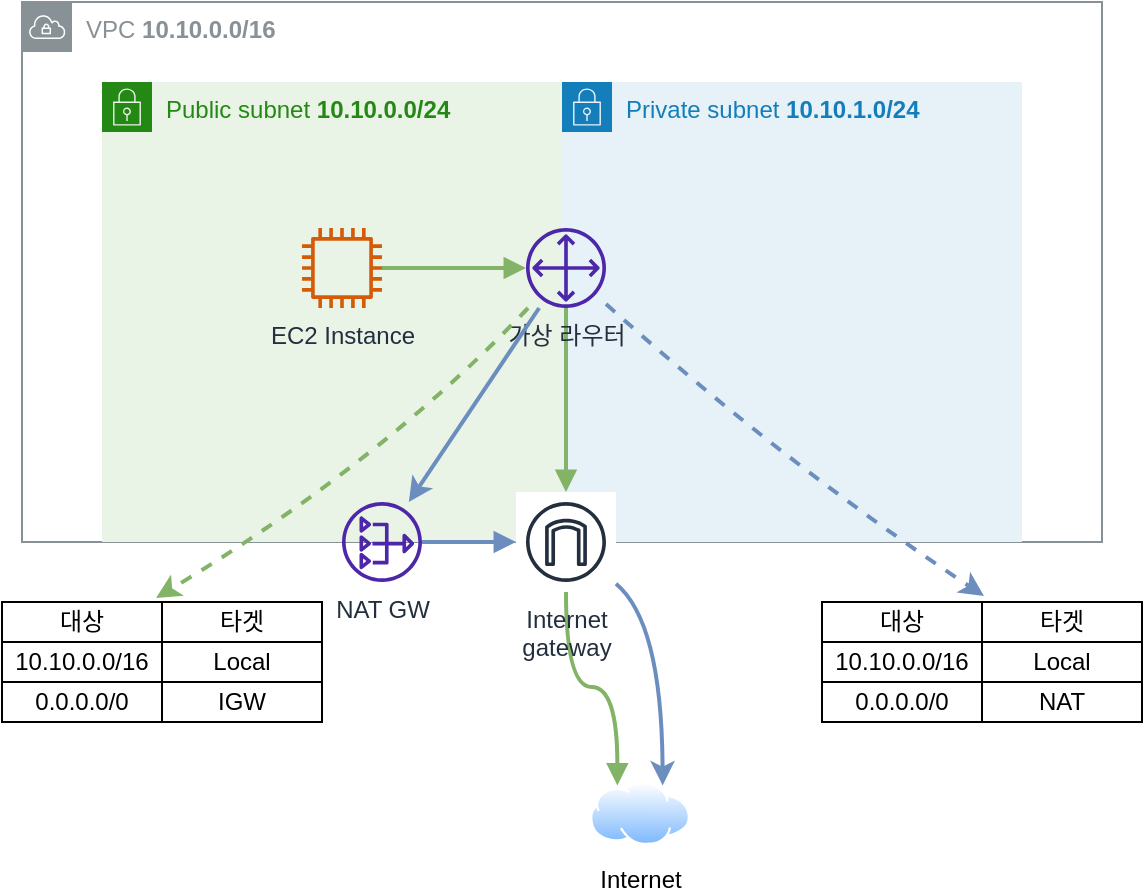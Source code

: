 <mxfile version="20.3.0" type="device"><diagram id="i6KxG_lb0QQ1QvwQyXEV" name="페이지-1"><mxGraphModel dx="991" dy="727" grid="1" gridSize="10" guides="1" tooltips="1" connect="1" arrows="1" fold="1" page="1" pageScale="1" pageWidth="827" pageHeight="1169" math="0" shadow="0"><root><mxCell id="0"/><mxCell id="1" parent="0"/><mxCell id="mSIfET1YlkplRZ-DVg5--1" value="VPC &lt;b&gt;10.10.0.0/16&lt;/b&gt;" style="sketch=0;outlineConnect=0;gradientColor=none;html=1;whiteSpace=wrap;fontSize=12;fontStyle=0;shape=mxgraph.aws4.group;grIcon=mxgraph.aws4.group_vpc;strokeColor=#879196;fillColor=none;verticalAlign=top;align=left;spacingLeft=30;fontColor=#879196;dashed=0;" parent="1" vertex="1"><mxGeometry x="130" y="140" width="540" height="270" as="geometry"/></mxCell><mxCell id="mSIfET1YlkplRZ-DVg5--2" value="Private subnet &lt;b&gt;10.10.1.0/24&lt;/b&gt;" style="points=[[0,0],[0.25,0],[0.5,0],[0.75,0],[1,0],[1,0.25],[1,0.5],[1,0.75],[1,1],[0.75,1],[0.5,1],[0.25,1],[0,1],[0,0.75],[0,0.5],[0,0.25]];outlineConnect=0;gradientColor=none;html=1;whiteSpace=wrap;fontSize=12;fontStyle=0;container=1;pointerEvents=0;collapsible=0;recursiveResize=0;shape=mxgraph.aws4.group;grIcon=mxgraph.aws4.group_security_group;grStroke=0;strokeColor=#147EBA;fillColor=#E6F2F8;verticalAlign=top;align=left;spacingLeft=30;fontColor=#147EBA;dashed=0;" parent="1" vertex="1"><mxGeometry x="400" y="180" width="230" height="230" as="geometry"/></mxCell><mxCell id="mSIfET1YlkplRZ-DVg5--6" value="Public subnet &lt;b&gt;10.10.0.0/24&lt;/b&gt;" style="points=[[0,0],[0.25,0],[0.5,0],[0.75,0],[1,0],[1,0.25],[1,0.5],[1,0.75],[1,1],[0.75,1],[0.5,1],[0.25,1],[0,1],[0,0.75],[0,0.5],[0,0.25]];outlineConnect=0;gradientColor=none;html=1;whiteSpace=wrap;fontSize=12;fontStyle=0;container=1;pointerEvents=0;collapsible=0;recursiveResize=0;shape=mxgraph.aws4.group;grIcon=mxgraph.aws4.group_security_group;grStroke=0;strokeColor=#248814;fillColor=#E9F3E6;verticalAlign=top;align=left;spacingLeft=30;fontColor=#248814;dashed=0;" parent="1" vertex="1"><mxGeometry x="170" y="180" width="230" height="230" as="geometry"/></mxCell><mxCell id="mSIfET1YlkplRZ-DVg5--7" value="EC2 Instance" style="sketch=0;outlineConnect=0;fontColor=#232F3E;gradientColor=none;fillColor=#D45B07;strokeColor=none;dashed=0;verticalLabelPosition=bottom;verticalAlign=top;align=center;html=1;fontSize=12;fontStyle=0;aspect=fixed;pointerEvents=1;shape=mxgraph.aws4.instance2;" parent="mSIfET1YlkplRZ-DVg5--6" vertex="1"><mxGeometry x="100" y="73" width="40" height="40" as="geometry"/></mxCell><mxCell id="mSIfET1YlkplRZ-DVg5--10" style="edgeStyle=orthogonalEdgeStyle;rounded=0;orthogonalLoop=1;jettySize=auto;html=1;strokeWidth=2;fontSize=12;endArrow=block;endFill=1;fillColor=#d5e8d4;strokeColor=#82b366;" parent="1" source="mSIfET1YlkplRZ-DVg5--11" target="mSIfET1YlkplRZ-DVg5--27" edge="1"><mxGeometry relative="1" as="geometry"/></mxCell><mxCell id="mSIfET1YlkplRZ-DVg5--11" value="가상 라우터" style="sketch=0;outlineConnect=0;fontColor=#232F3E;gradientColor=none;fillColor=#4D27AA;strokeColor=none;dashed=0;verticalLabelPosition=bottom;verticalAlign=top;align=center;html=1;fontSize=12;fontStyle=0;aspect=fixed;pointerEvents=1;shape=mxgraph.aws4.customer_gateway;" parent="1" vertex="1"><mxGeometry x="382" y="253" width="40" height="40" as="geometry"/></mxCell><mxCell id="mSIfET1YlkplRZ-DVg5--26" style="edgeStyle=orthogonalEdgeStyle;curved=1;orthogonalLoop=1;jettySize=auto;html=1;entryX=0.25;entryY=0;entryDx=0;entryDy=0;strokeWidth=2;fontSize=12;endArrow=block;endFill=1;fillColor=#d5e8d4;strokeColor=#82b366;" parent="1" source="mSIfET1YlkplRZ-DVg5--27" target="mSIfET1YlkplRZ-DVg5--28" edge="1"><mxGeometry relative="1" as="geometry"/></mxCell><mxCell id="mSIfET1YlkplRZ-DVg5--27" value="Internet&#10;gateway" style="sketch=0;outlineConnect=0;fontColor=#232F3E;gradientColor=none;strokeColor=#232F3E;fillColor=#ffffff;dashed=0;verticalLabelPosition=bottom;verticalAlign=top;align=center;html=1;fontSize=12;fontStyle=0;aspect=fixed;shape=mxgraph.aws4.resourceIcon;resIcon=mxgraph.aws4.internet_gateway;" parent="1" vertex="1"><mxGeometry x="377" y="385" width="50" height="50" as="geometry"/></mxCell><mxCell id="mSIfET1YlkplRZ-DVg5--28" value="&lt;font style=&quot;font-size: 12px;&quot;&gt;Internet&lt;/font&gt;" style="aspect=fixed;perimeter=ellipsePerimeter;html=1;align=center;shadow=0;dashed=0;spacingTop=3;image;image=img/lib/active_directory/internet_cloud.svg;fontSize=8;" parent="1" vertex="1"><mxGeometry x="414" y="530" width="50" height="31.5" as="geometry"/></mxCell><mxCell id="mSIfET1YlkplRZ-DVg5--29" style="edgeStyle=orthogonalEdgeStyle;rounded=0;orthogonalLoop=1;jettySize=auto;html=1;fontSize=12;endArrow=block;endFill=1;strokeWidth=2;fillColor=#d5e8d4;strokeColor=#82b366;" parent="1" source="mSIfET1YlkplRZ-DVg5--7" target="mSIfET1YlkplRZ-DVg5--11" edge="1"><mxGeometry relative="1" as="geometry"/></mxCell><mxCell id="mSIfET1YlkplRZ-DVg5--31" value="" style="endArrow=classic;html=1;strokeWidth=2;fontSize=12;entryX=0.493;entryY=-0.1;entryDx=0;entryDy=0;entryPerimeter=0;fillColor=#d5e8d4;strokeColor=#82b366;dashed=1;curved=1;" parent="1" source="mSIfET1YlkplRZ-DVg5--11" edge="1"><mxGeometry width="50" height="50" relative="1" as="geometry"><mxPoint x="390" y="360" as="sourcePoint"/><mxPoint x="197.048" y="438" as="targetPoint"/><Array as="points"><mxPoint x="310" y="370"/></Array></mxGeometry></mxCell><mxCell id="mSIfET1YlkplRZ-DVg5--32" value="" style="endArrow=classic;html=1;strokeWidth=2;fontSize=12;curved=1;entryX=0.522;entryY=-0.15;entryDx=0;entryDy=0;entryPerimeter=0;fillColor=#dae8fc;strokeColor=#6c8ebf;dashed=1;" parent="1" source="mSIfET1YlkplRZ-DVg5--11" edge="1"><mxGeometry width="50" height="50" relative="1" as="geometry"><mxPoint x="390" y="360" as="sourcePoint"/><mxPoint x="610.992" y="437" as="targetPoint"/><Array as="points"><mxPoint x="510" y="370"/></Array></mxGeometry></mxCell><mxCell id="mSIfET1YlkplRZ-DVg5--33" style="edgeStyle=orthogonalEdgeStyle;rounded=0;orthogonalLoop=1;jettySize=auto;html=1;strokeWidth=2;fontSize=12;endArrow=block;endFill=1;fillColor=#dae8fc;strokeColor=#6c8ebf;" parent="1" source="mSIfET1YlkplRZ-DVg5--40" target="mSIfET1YlkplRZ-DVg5--27" edge="1"><mxGeometry relative="1" as="geometry"/></mxCell><mxCell id="mSIfET1YlkplRZ-DVg5--34" value="" style="endArrow=classic;html=1;strokeWidth=2;fontSize=12;entryX=0.75;entryY=0;entryDx=0;entryDy=0;fillColor=#dae8fc;strokeColor=#6c8ebf;curved=1;" parent="1" source="mSIfET1YlkplRZ-DVg5--27" target="mSIfET1YlkplRZ-DVg5--28" edge="1"><mxGeometry width="50" height="50" relative="1" as="geometry"><mxPoint x="390" y="360" as="sourcePoint"/><mxPoint x="440" y="310" as="targetPoint"/><Array as="points"><mxPoint x="450" y="450"/></Array></mxGeometry></mxCell><mxCell id="mSIfET1YlkplRZ-DVg5--40" value="NAT GW" style="sketch=0;outlineConnect=0;fontColor=#232F3E;gradientColor=none;fillColor=#4D27AA;strokeColor=none;dashed=0;verticalLabelPosition=bottom;verticalAlign=top;align=center;html=1;fontSize=12;fontStyle=0;aspect=fixed;pointerEvents=1;shape=mxgraph.aws4.nat_gateway;" parent="1" vertex="1"><mxGeometry x="290" y="390" width="40" height="40" as="geometry"/></mxCell><mxCell id="mSIfET1YlkplRZ-DVg5--41" value="" style="endArrow=classic;html=1;strokeWidth=2;fontSize=16;fontColor=#97D077;curved=1;fillColor=#dae8fc;strokeColor=#6c8ebf;" parent="1" source="mSIfET1YlkplRZ-DVg5--11" target="mSIfET1YlkplRZ-DVg5--40" edge="1"><mxGeometry width="50" height="50" relative="1" as="geometry"><mxPoint x="390" y="360" as="sourcePoint"/><mxPoint x="440" y="310" as="targetPoint"/></mxGeometry></mxCell><mxCell id="sX3LgaHUur-TTSuIudHg-1" value="" style="shape=table;startSize=0;container=1;collapsible=0;childLayout=tableLayout;" vertex="1" parent="1"><mxGeometry x="120" y="440" width="160" height="60" as="geometry"/></mxCell><mxCell id="sX3LgaHUur-TTSuIudHg-2" value="" style="shape=tableRow;horizontal=0;startSize=0;swimlaneHead=0;swimlaneBody=0;top=0;left=0;bottom=0;right=0;collapsible=0;dropTarget=0;fillColor=none;points=[[0,0.5],[1,0.5]];portConstraint=eastwest;" vertex="1" parent="sX3LgaHUur-TTSuIudHg-1"><mxGeometry width="160" height="20" as="geometry"/></mxCell><mxCell id="sX3LgaHUur-TTSuIudHg-3" value="대상" style="shape=partialRectangle;html=1;whiteSpace=wrap;connectable=0;overflow=hidden;fillColor=none;top=0;left=0;bottom=0;right=0;pointerEvents=1;" vertex="1" parent="sX3LgaHUur-TTSuIudHg-2"><mxGeometry width="80" height="20" as="geometry"><mxRectangle width="80" height="20" as="alternateBounds"/></mxGeometry></mxCell><mxCell id="sX3LgaHUur-TTSuIudHg-4" value="타겟" style="shape=partialRectangle;html=1;whiteSpace=wrap;connectable=0;overflow=hidden;fillColor=none;top=0;left=0;bottom=0;right=0;pointerEvents=1;" vertex="1" parent="sX3LgaHUur-TTSuIudHg-2"><mxGeometry x="80" width="80" height="20" as="geometry"><mxRectangle width="80" height="20" as="alternateBounds"/></mxGeometry></mxCell><mxCell id="sX3LgaHUur-TTSuIudHg-5" value="" style="shape=tableRow;horizontal=0;startSize=0;swimlaneHead=0;swimlaneBody=0;top=0;left=0;bottom=0;right=0;collapsible=0;dropTarget=0;fillColor=none;points=[[0,0.5],[1,0.5]];portConstraint=eastwest;" vertex="1" parent="sX3LgaHUur-TTSuIudHg-1"><mxGeometry y="20" width="160" height="20" as="geometry"/></mxCell><mxCell id="sX3LgaHUur-TTSuIudHg-6" value="10.10.0.0/16" style="shape=partialRectangle;html=1;whiteSpace=wrap;connectable=0;overflow=hidden;fillColor=none;top=0;left=0;bottom=0;right=0;pointerEvents=1;" vertex="1" parent="sX3LgaHUur-TTSuIudHg-5"><mxGeometry width="80" height="20" as="geometry"><mxRectangle width="80" height="20" as="alternateBounds"/></mxGeometry></mxCell><mxCell id="sX3LgaHUur-TTSuIudHg-7" value="Local" style="shape=partialRectangle;html=1;whiteSpace=wrap;connectable=0;overflow=hidden;fillColor=none;top=0;left=0;bottom=0;right=0;pointerEvents=1;" vertex="1" parent="sX3LgaHUur-TTSuIudHg-5"><mxGeometry x="80" width="80" height="20" as="geometry"><mxRectangle width="80" height="20" as="alternateBounds"/></mxGeometry></mxCell><mxCell id="sX3LgaHUur-TTSuIudHg-8" value="" style="shape=tableRow;horizontal=0;startSize=0;swimlaneHead=0;swimlaneBody=0;top=0;left=0;bottom=0;right=0;collapsible=0;dropTarget=0;fillColor=none;points=[[0,0.5],[1,0.5]];portConstraint=eastwest;" vertex="1" parent="sX3LgaHUur-TTSuIudHg-1"><mxGeometry y="40" width="160" height="20" as="geometry"/></mxCell><mxCell id="sX3LgaHUur-TTSuIudHg-9" value="0.0.0.0/0" style="shape=partialRectangle;html=1;whiteSpace=wrap;connectable=0;overflow=hidden;fillColor=none;top=0;left=0;bottom=0;right=0;pointerEvents=1;" vertex="1" parent="sX3LgaHUur-TTSuIudHg-8"><mxGeometry width="80" height="20" as="geometry"><mxRectangle width="80" height="20" as="alternateBounds"/></mxGeometry></mxCell><mxCell id="sX3LgaHUur-TTSuIudHg-10" value="IGW" style="shape=partialRectangle;html=1;whiteSpace=wrap;connectable=0;overflow=hidden;fillColor=none;top=0;left=0;bottom=0;right=0;pointerEvents=1;" vertex="1" parent="sX3LgaHUur-TTSuIudHg-8"><mxGeometry x="80" width="80" height="20" as="geometry"><mxRectangle width="80" height="20" as="alternateBounds"/></mxGeometry></mxCell><mxCell id="sX3LgaHUur-TTSuIudHg-11" value="" style="shape=table;startSize=0;container=1;collapsible=0;childLayout=tableLayout;" vertex="1" parent="1"><mxGeometry x="530" y="440" width="160" height="60" as="geometry"/></mxCell><mxCell id="sX3LgaHUur-TTSuIudHg-12" value="" style="shape=tableRow;horizontal=0;startSize=0;swimlaneHead=0;swimlaneBody=0;top=0;left=0;bottom=0;right=0;collapsible=0;dropTarget=0;fillColor=none;points=[[0,0.5],[1,0.5]];portConstraint=eastwest;" vertex="1" parent="sX3LgaHUur-TTSuIudHg-11"><mxGeometry width="160" height="20" as="geometry"/></mxCell><mxCell id="sX3LgaHUur-TTSuIudHg-13" value="대상" style="shape=partialRectangle;html=1;whiteSpace=wrap;connectable=0;overflow=hidden;fillColor=none;top=0;left=0;bottom=0;right=0;pointerEvents=1;" vertex="1" parent="sX3LgaHUur-TTSuIudHg-12"><mxGeometry width="80" height="20" as="geometry"><mxRectangle width="80" height="20" as="alternateBounds"/></mxGeometry></mxCell><mxCell id="sX3LgaHUur-TTSuIudHg-14" value="타겟" style="shape=partialRectangle;html=1;whiteSpace=wrap;connectable=0;overflow=hidden;fillColor=none;top=0;left=0;bottom=0;right=0;pointerEvents=1;" vertex="1" parent="sX3LgaHUur-TTSuIudHg-12"><mxGeometry x="80" width="80" height="20" as="geometry"><mxRectangle width="80" height="20" as="alternateBounds"/></mxGeometry></mxCell><mxCell id="sX3LgaHUur-TTSuIudHg-15" value="" style="shape=tableRow;horizontal=0;startSize=0;swimlaneHead=0;swimlaneBody=0;top=0;left=0;bottom=0;right=0;collapsible=0;dropTarget=0;fillColor=none;points=[[0,0.5],[1,0.5]];portConstraint=eastwest;" vertex="1" parent="sX3LgaHUur-TTSuIudHg-11"><mxGeometry y="20" width="160" height="20" as="geometry"/></mxCell><mxCell id="sX3LgaHUur-TTSuIudHg-16" value="10.10.0.0/16" style="shape=partialRectangle;html=1;whiteSpace=wrap;connectable=0;overflow=hidden;fillColor=none;top=0;left=0;bottom=0;right=0;pointerEvents=1;" vertex="1" parent="sX3LgaHUur-TTSuIudHg-15"><mxGeometry width="80" height="20" as="geometry"><mxRectangle width="80" height="20" as="alternateBounds"/></mxGeometry></mxCell><mxCell id="sX3LgaHUur-TTSuIudHg-17" value="Local" style="shape=partialRectangle;html=1;whiteSpace=wrap;connectable=0;overflow=hidden;fillColor=none;top=0;left=0;bottom=0;right=0;pointerEvents=1;" vertex="1" parent="sX3LgaHUur-TTSuIudHg-15"><mxGeometry x="80" width="80" height="20" as="geometry"><mxRectangle width="80" height="20" as="alternateBounds"/></mxGeometry></mxCell><mxCell id="sX3LgaHUur-TTSuIudHg-18" value="" style="shape=tableRow;horizontal=0;startSize=0;swimlaneHead=0;swimlaneBody=0;top=0;left=0;bottom=0;right=0;collapsible=0;dropTarget=0;fillColor=none;points=[[0,0.5],[1,0.5]];portConstraint=eastwest;" vertex="1" parent="sX3LgaHUur-TTSuIudHg-11"><mxGeometry y="40" width="160" height="20" as="geometry"/></mxCell><mxCell id="sX3LgaHUur-TTSuIudHg-19" value="0.0.0.0/0" style="shape=partialRectangle;html=1;whiteSpace=wrap;connectable=0;overflow=hidden;fillColor=none;top=0;left=0;bottom=0;right=0;pointerEvents=1;" vertex="1" parent="sX3LgaHUur-TTSuIudHg-18"><mxGeometry width="80" height="20" as="geometry"><mxRectangle width="80" height="20" as="alternateBounds"/></mxGeometry></mxCell><mxCell id="sX3LgaHUur-TTSuIudHg-20" value="NAT" style="shape=partialRectangle;html=1;whiteSpace=wrap;connectable=0;overflow=hidden;fillColor=none;top=0;left=0;bottom=0;right=0;pointerEvents=1;" vertex="1" parent="sX3LgaHUur-TTSuIudHg-18"><mxGeometry x="80" width="80" height="20" as="geometry"><mxRectangle width="80" height="20" as="alternateBounds"/></mxGeometry></mxCell></root></mxGraphModel></diagram></mxfile>